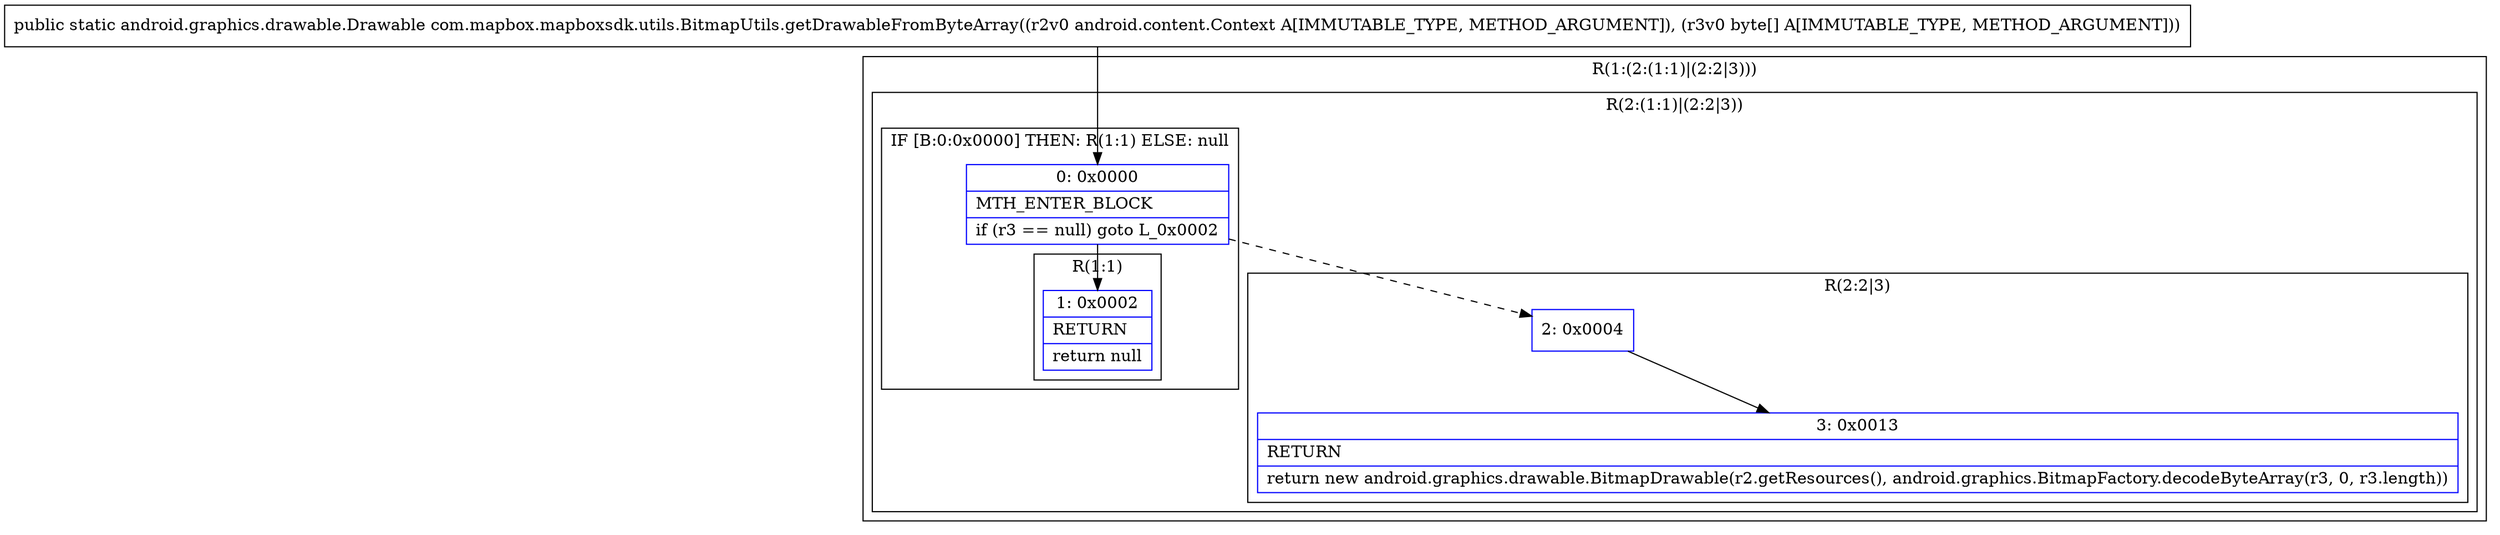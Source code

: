 digraph "CFG forcom.mapbox.mapboxsdk.utils.BitmapUtils.getDrawableFromByteArray(Landroid\/content\/Context;[B)Landroid\/graphics\/drawable\/Drawable;" {
subgraph cluster_Region_1585175434 {
label = "R(1:(2:(1:1)|(2:2|3)))";
node [shape=record,color=blue];
subgraph cluster_Region_449432803 {
label = "R(2:(1:1)|(2:2|3))";
node [shape=record,color=blue];
subgraph cluster_IfRegion_1539991731 {
label = "IF [B:0:0x0000] THEN: R(1:1) ELSE: null";
node [shape=record,color=blue];
Node_0 [shape=record,label="{0\:\ 0x0000|MTH_ENTER_BLOCK\l|if (r3 == null) goto L_0x0002\l}"];
subgraph cluster_Region_265738792 {
label = "R(1:1)";
node [shape=record,color=blue];
Node_1 [shape=record,label="{1\:\ 0x0002|RETURN\l|return null\l}"];
}
}
subgraph cluster_Region_259123155 {
label = "R(2:2|3)";
node [shape=record,color=blue];
Node_2 [shape=record,label="{2\:\ 0x0004}"];
Node_3 [shape=record,label="{3\:\ 0x0013|RETURN\l|return new android.graphics.drawable.BitmapDrawable(r2.getResources(), android.graphics.BitmapFactory.decodeByteArray(r3, 0, r3.length))\l}"];
}
}
}
MethodNode[shape=record,label="{public static android.graphics.drawable.Drawable com.mapbox.mapboxsdk.utils.BitmapUtils.getDrawableFromByteArray((r2v0 android.content.Context A[IMMUTABLE_TYPE, METHOD_ARGUMENT]), (r3v0 byte[] A[IMMUTABLE_TYPE, METHOD_ARGUMENT])) }"];
MethodNode -> Node_0;
Node_0 -> Node_1;
Node_0 -> Node_2[style=dashed];
Node_2 -> Node_3;
}


